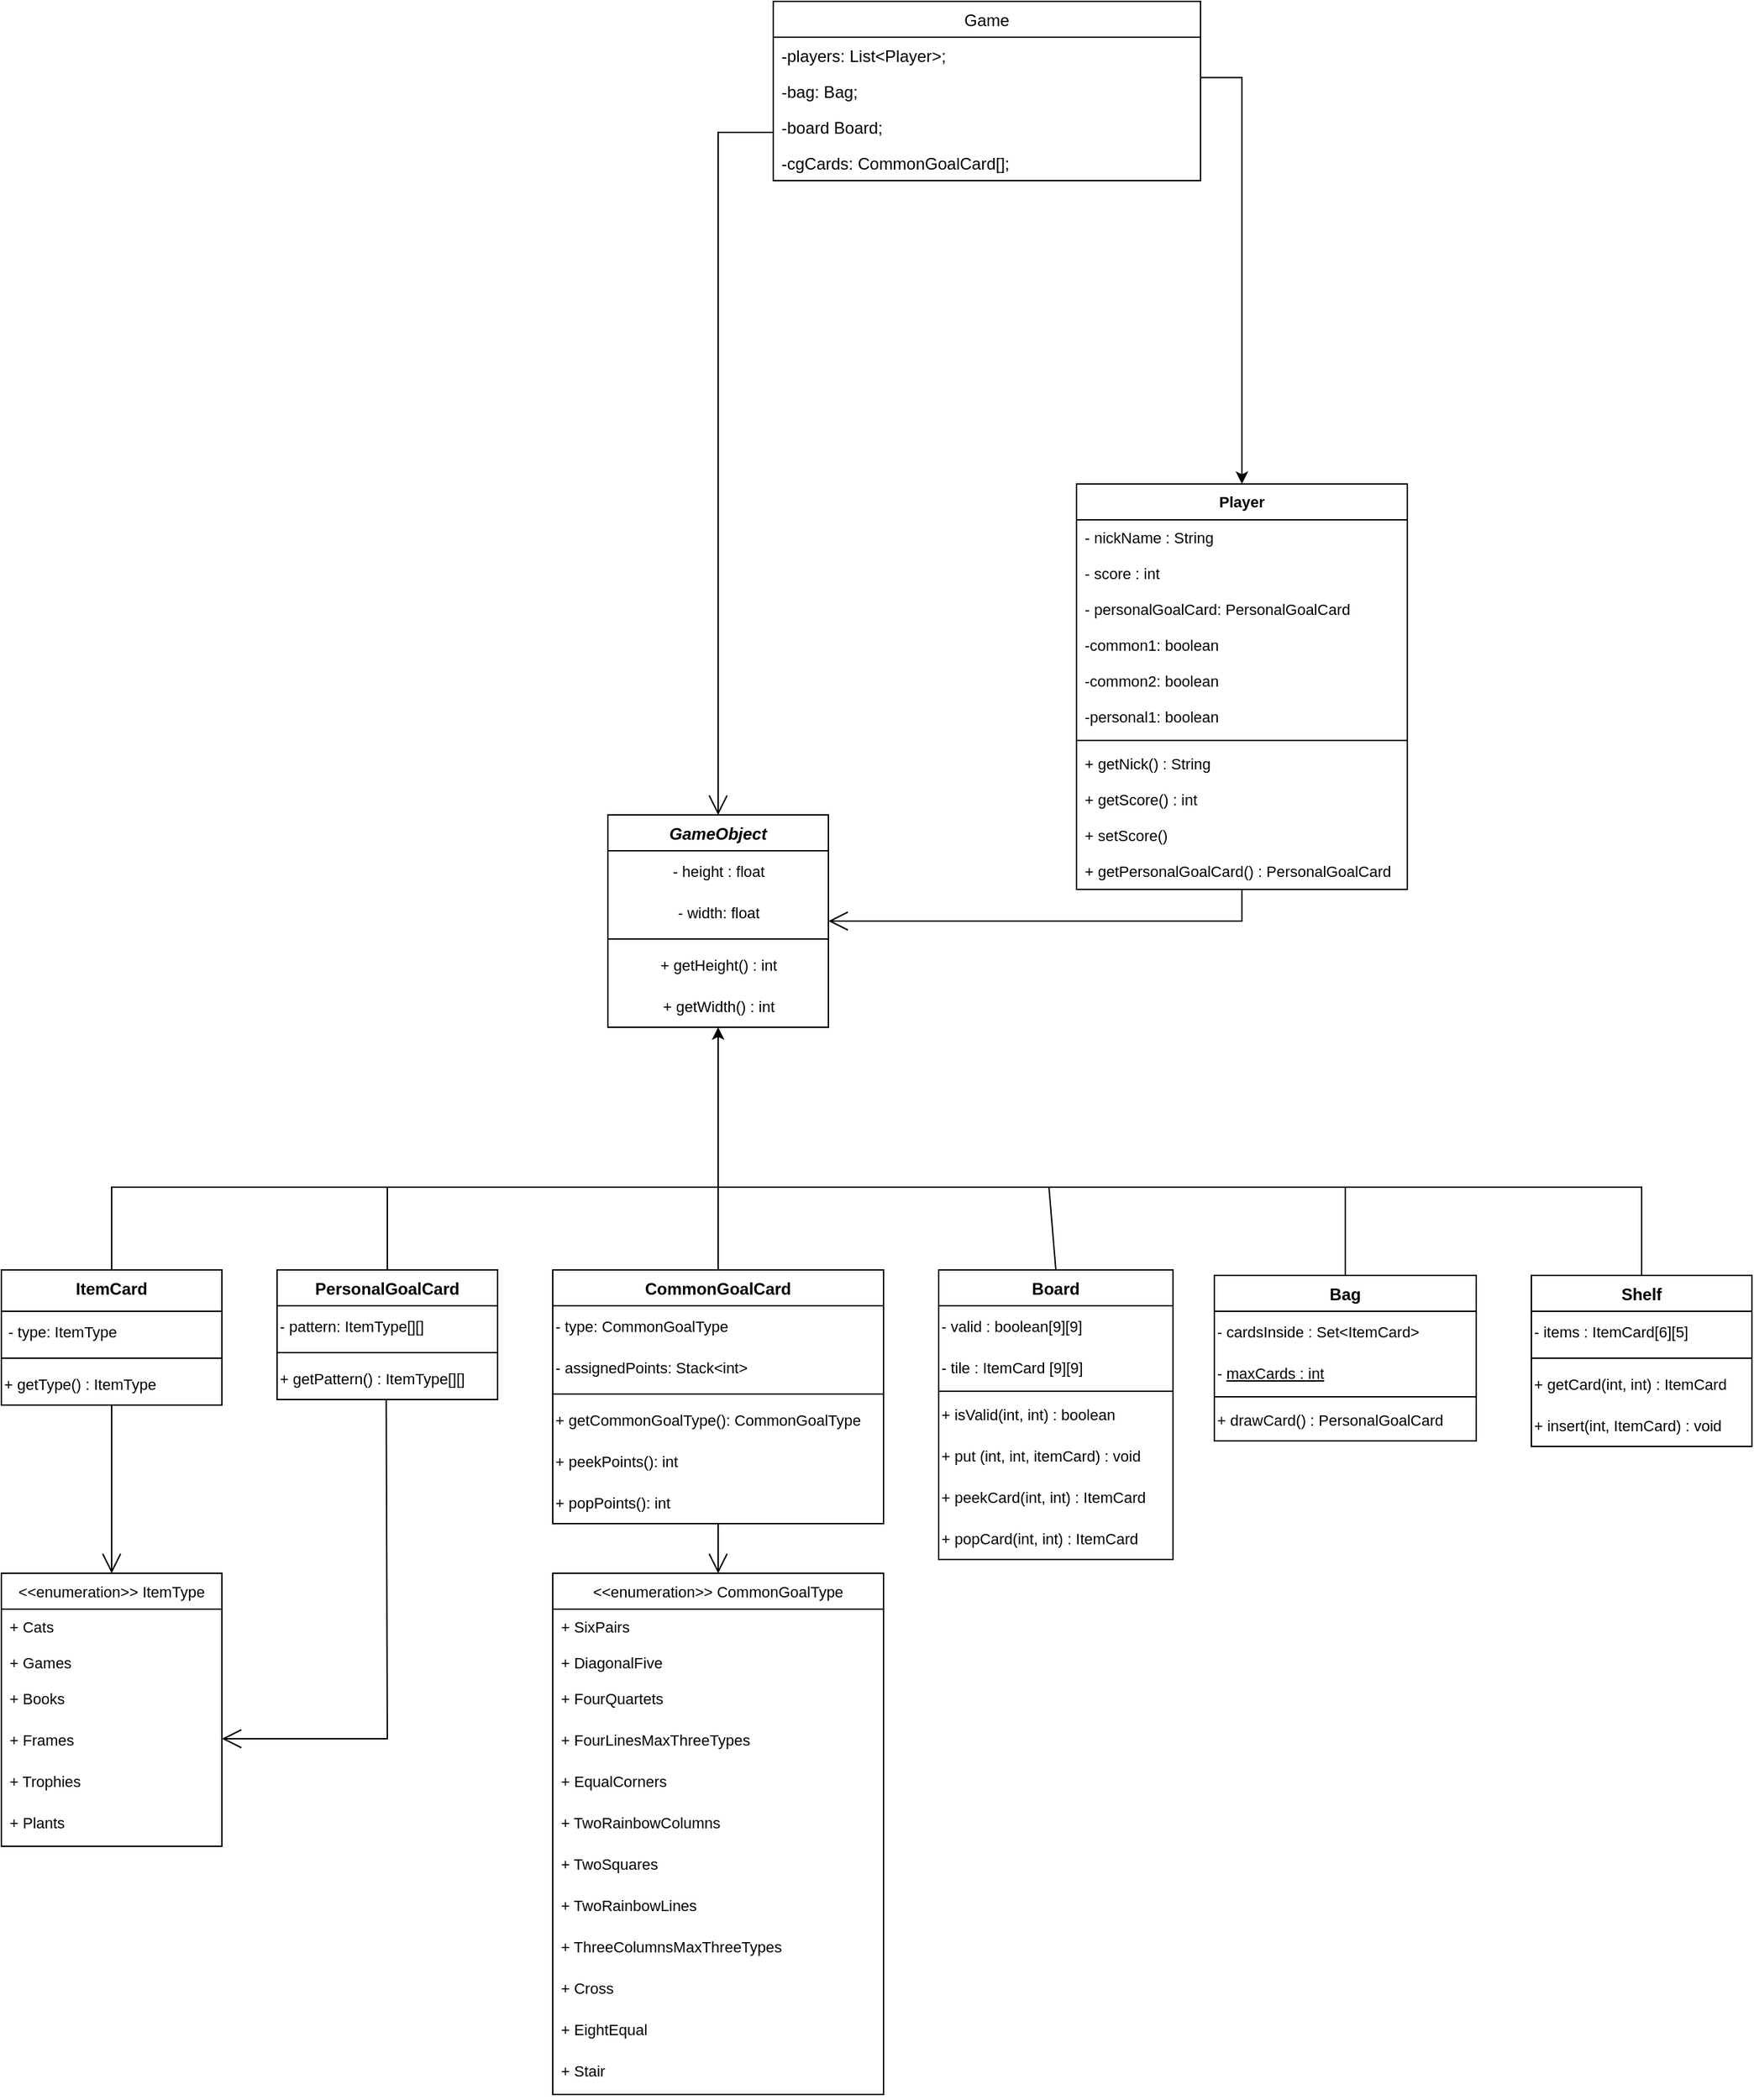 <mxfile version="20.5.3" type="embed"><diagram id="C5RBs43oDa-KdzZeNtuy" name="Page-1"><mxGraphModel dx="943" dy="4130" grid="1" gridSize="10" guides="1" tooltips="1" connect="1" arrows="1" fold="1" page="1" pageScale="1" pageWidth="4681" pageHeight="3300" math="0" shadow="0"><root><mxCell id="WIyWlLk6GJQsqaUBKTNV-0"/><mxCell id="WIyWlLk6GJQsqaUBKTNV-1" parent="WIyWlLk6GJQsqaUBKTNV-0"/><mxCell id="zkfFHV4jXpPFQw0GAbJ--0" value="GameObject" style="swimlane;fontStyle=3;align=center;verticalAlign=top;childLayout=stackLayout;horizontal=1;startSize=26;horizontalStack=0;resizeParent=1;resizeLast=0;collapsible=1;marginBottom=0;rounded=0;shadow=0;strokeWidth=1;" parent="WIyWlLk6GJQsqaUBKTNV-1" vertex="1"><mxGeometry x="760" y="330" width="160" height="154" as="geometry"><mxRectangle x="760" y="330" width="160" height="26" as="alternateBounds"/></mxGeometry></mxCell><mxCell id="217" value="- height : float" style="text;html=1;align=center;verticalAlign=middle;resizable=0;points=[];autosize=1;strokeColor=none;fillColor=none;fontSize=11;" parent="zkfFHV4jXpPFQw0GAbJ--0" vertex="1"><mxGeometry y="26" width="160" height="30" as="geometry"/></mxCell><mxCell id="218" value="- width: float" style="text;html=1;align=center;verticalAlign=middle;resizable=0;points=[];autosize=1;strokeColor=none;fillColor=none;fontSize=11;" parent="zkfFHV4jXpPFQw0GAbJ--0" vertex="1"><mxGeometry y="56" width="160" height="30" as="geometry"/></mxCell><mxCell id="zkfFHV4jXpPFQw0GAbJ--4" value="" style="line;html=1;strokeWidth=1;align=left;verticalAlign=middle;spacingTop=-1;spacingLeft=3;spacingRight=3;rotatable=0;labelPosition=right;points=[];portConstraint=eastwest;" parent="zkfFHV4jXpPFQw0GAbJ--0" vertex="1"><mxGeometry y="86" width="160" height="8" as="geometry"/></mxCell><mxCell id="219" value="+ getHeight() : int" style="text;html=1;align=center;verticalAlign=middle;resizable=0;points=[];autosize=1;strokeColor=none;fillColor=none;fontSize=11;" parent="zkfFHV4jXpPFQw0GAbJ--0" vertex="1"><mxGeometry y="94" width="160" height="30" as="geometry"/></mxCell><mxCell id="220" value="+ getWidth() : int" style="text;html=1;align=center;verticalAlign=middle;resizable=0;points=[];autosize=1;strokeColor=none;fillColor=none;fontSize=11;" parent="zkfFHV4jXpPFQw0GAbJ--0" vertex="1"><mxGeometry y="124" width="160" height="30" as="geometry"/></mxCell><mxCell id="31" value="PersonalGoalCard" style="swimlane;fontStyle=1;align=center;verticalAlign=top;childLayout=stackLayout;horizontal=1;startSize=26;horizontalStack=0;resizeParent=1;resizeParentMax=0;resizeLast=0;collapsible=1;marginBottom=0;" parent="WIyWlLk6GJQsqaUBKTNV-1" vertex="1"><mxGeometry x="520" y="660" width="160" height="94" as="geometry"/></mxCell><mxCell id="211" value="- pattern: ItemType[][]" style="text;html=1;align=left;verticalAlign=middle;resizable=0;points=[];autosize=1;strokeColor=none;fillColor=none;fontSize=11;" parent="31" vertex="1"><mxGeometry y="26" width="160" height="30" as="geometry"/></mxCell><mxCell id="33" value="" style="line;strokeWidth=1;fillColor=none;align=left;verticalAlign=middle;spacingTop=-1;spacingLeft=3;spacingRight=3;rotatable=0;labelPosition=right;points=[];portConstraint=eastwest;strokeColor=inherit;" parent="31" vertex="1"><mxGeometry y="56" width="160" height="8" as="geometry"/></mxCell><mxCell id="214" value="+ getPattern() : ItemType[][]" style="text;html=1;align=left;verticalAlign=middle;resizable=0;points=[];autosize=1;strokeColor=none;fillColor=none;fontSize=11;" parent="31" vertex="1"><mxGeometry y="64" width="160" height="30" as="geometry"/></mxCell><mxCell id="39" value="Board" style="swimlane;fontStyle=1;align=center;verticalAlign=top;childLayout=stackLayout;horizontal=1;startSize=26;horizontalStack=0;resizeParent=1;resizeParentMax=0;resizeLast=0;collapsible=1;marginBottom=0;" parent="WIyWlLk6GJQsqaUBKTNV-1" vertex="1"><mxGeometry x="1000" y="660" width="170" height="210" as="geometry"/></mxCell><mxCell id="192" value="- valid : boolean[9][9]" style="text;html=1;align=left;verticalAlign=middle;resizable=0;points=[];autosize=1;strokeColor=none;fillColor=none;fontSize=11;" parent="39" vertex="1"><mxGeometry y="26" width="170" height="30" as="geometry"/></mxCell><mxCell id="193" value="- tile : ItemCard [9][9]" style="text;html=1;align=left;verticalAlign=middle;resizable=0;points=[];autosize=1;strokeColor=none;fillColor=none;fontSize=11;" parent="39" vertex="1"><mxGeometry y="56" width="170" height="30" as="geometry"/></mxCell><mxCell id="41" value="" style="line;strokeWidth=1;fillColor=none;align=left;verticalAlign=middle;spacingTop=-1;spacingLeft=3;spacingRight=3;rotatable=0;labelPosition=right;points=[];portConstraint=eastwest;strokeColor=inherit;" parent="39" vertex="1"><mxGeometry y="86" width="170" height="4" as="geometry"/></mxCell><mxCell id="202" value="+ isValid(int, int) : boolean" style="text;html=1;align=left;verticalAlign=middle;resizable=0;points=[];autosize=1;strokeColor=none;fillColor=none;fontSize=11;" parent="39" vertex="1"><mxGeometry y="90" width="170" height="30" as="geometry"/></mxCell><mxCell id="262" value="+ put (int, int, itemCard) : void" style="text;html=1;align=left;verticalAlign=middle;resizable=0;points=[];autosize=1;strokeColor=none;fillColor=none;fontSize=11;" vertex="1" parent="39"><mxGeometry y="120" width="170" height="30" as="geometry"/></mxCell><mxCell id="203" value="+ peekCard(int, int) : ItemCard" style="text;html=1;align=left;verticalAlign=middle;resizable=0;points=[];autosize=1;strokeColor=none;fillColor=none;fontSize=11;" parent="39" vertex="1"><mxGeometry y="150" width="170" height="30" as="geometry"/></mxCell><mxCell id="204" value="+ popCard(int, int) : ItemCard" style="text;html=1;align=left;verticalAlign=middle;resizable=0;points=[];autosize=1;strokeColor=none;fillColor=none;fontSize=11;" parent="39" vertex="1"><mxGeometry y="180" width="170" height="30" as="geometry"/></mxCell><mxCell id="43" value="Bag" style="swimlane;fontStyle=1;align=center;verticalAlign=top;childLayout=stackLayout;horizontal=1;startSize=26;horizontalStack=0;resizeParent=1;resizeParentMax=0;resizeLast=0;collapsible=1;marginBottom=0;" parent="WIyWlLk6GJQsqaUBKTNV-1" vertex="1"><mxGeometry x="1200" y="664" width="190" height="120" as="geometry"><mxRectangle x="860" y="749" width="60" height="30" as="alternateBounds"/></mxGeometry></mxCell><mxCell id="145" value="- cardsInside : Set&amp;lt;ItemCard&amp;gt;" style="text;html=1;align=left;verticalAlign=middle;resizable=0;points=[];autosize=1;strokeColor=none;fillColor=none;fontSize=11;" parent="43" vertex="1"><mxGeometry y="26" width="190" height="30" as="geometry"/></mxCell><mxCell id="147" value="- &lt;u&gt;maxCards : int&lt;/u&gt;" style="text;html=1;align=left;verticalAlign=middle;resizable=0;points=[];autosize=1;strokeColor=none;fillColor=none;fontSize=11;" parent="43" vertex="1"><mxGeometry y="56" width="190" height="30" as="geometry"/></mxCell><mxCell id="45" value="" style="line;strokeWidth=1;fillColor=none;align=left;verticalAlign=middle;spacingTop=-1;spacingLeft=3;spacingRight=3;rotatable=0;labelPosition=right;points=[];portConstraint=eastwest;strokeColor=inherit;" parent="43" vertex="1"><mxGeometry y="86" width="190" height="4" as="geometry"/></mxCell><mxCell id="158" value="+ drawCard() : PersonalGoalCard" style="text;html=1;align=left;verticalAlign=middle;resizable=0;points=[];autosize=1;strokeColor=none;fillColor=none;fontSize=11;" parent="43" vertex="1"><mxGeometry y="90" width="190" height="30" as="geometry"/></mxCell><mxCell id="51" value="Shelf" style="swimlane;fontStyle=1;align=center;verticalAlign=top;childLayout=stackLayout;horizontal=1;startSize=26;horizontalStack=0;resizeParent=1;resizeParentMax=0;resizeLast=0;collapsible=1;marginBottom=0;" parent="WIyWlLk6GJQsqaUBKTNV-1" vertex="1"><mxGeometry x="1430" y="664" width="160" height="124" as="geometry"/></mxCell><mxCell id="198" value="- items : ItemCard[6][5]" style="text;html=1;align=left;verticalAlign=middle;resizable=0;points=[];autosize=1;strokeColor=none;fillColor=none;fontSize=11;" parent="51" vertex="1"><mxGeometry y="26" width="160" height="30" as="geometry"/></mxCell><mxCell id="53" value="" style="line;strokeWidth=1;fillColor=none;align=left;verticalAlign=middle;spacingTop=-1;spacingLeft=3;spacingRight=3;rotatable=0;labelPosition=right;points=[];portConstraint=eastwest;strokeColor=inherit;" parent="51" vertex="1"><mxGeometry y="56" width="160" height="8" as="geometry"/></mxCell><mxCell id="205" value="+ getCard(int, int) : ItemCard" style="text;html=1;align=left;verticalAlign=middle;resizable=0;points=[];autosize=1;strokeColor=none;fillColor=none;fontSize=11;" parent="51" vertex="1"><mxGeometry y="64" width="160" height="30" as="geometry"/></mxCell><mxCell id="206" value="+ insert(int, ItemCard) : void" style="text;html=1;align=left;verticalAlign=middle;resizable=0;points=[];autosize=1;strokeColor=none;fillColor=none;fontSize=11;" parent="51" vertex="1"><mxGeometry y="94" width="160" height="30" as="geometry"/></mxCell><mxCell id="55" value="ItemCard" style="swimlane;fontStyle=1;align=center;verticalAlign=top;childLayout=stackLayout;horizontal=1;startSize=30;horizontalStack=0;resizeParent=1;resizeParentMax=0;resizeLast=0;collapsible=1;marginBottom=0;" parent="WIyWlLk6GJQsqaUBKTNV-1" vertex="1"><mxGeometry x="320" y="660" width="160" height="98" as="geometry"><mxRectangle x="260" y="970" width="110" height="30" as="alternateBounds"/></mxGeometry></mxCell><mxCell id="207" value="&amp;nbsp;- type: ItemType" style="text;html=1;align=left;verticalAlign=middle;resizable=0;points=[];autosize=1;strokeColor=none;fillColor=none;fontSize=11;" parent="55" vertex="1"><mxGeometry y="30" width="160" height="30" as="geometry"/></mxCell><mxCell id="56" value="" style="line;strokeWidth=1;fillColor=none;align=left;verticalAlign=middle;spacingTop=-1;spacingLeft=3;spacingRight=3;rotatable=0;labelPosition=right;points=[];portConstraint=eastwest;strokeColor=inherit;" parent="55" vertex="1"><mxGeometry y="60" width="160" height="8" as="geometry"/></mxCell><mxCell id="223" value="+ getType() : ItemType" style="text;html=1;align=left;verticalAlign=middle;resizable=0;points=[];autosize=1;strokeColor=none;fillColor=none;fontSize=11;" parent="55" vertex="1"><mxGeometry y="68" width="160" height="30" as="geometry"/></mxCell><mxCell id="57" value="CommonGoalCard" style="swimlane;fontStyle=1;align=center;verticalAlign=top;childLayout=stackLayout;horizontal=1;startSize=26;horizontalStack=0;resizeParent=1;resizeParentMax=0;resizeLast=0;collapsible=1;marginBottom=0;" parent="WIyWlLk6GJQsqaUBKTNV-1" vertex="1"><mxGeometry x="720" y="660" width="240" height="184" as="geometry"/></mxCell><mxCell id="208" value="- type: CommonGoalType" style="text;html=1;align=left;verticalAlign=middle;resizable=0;points=[];autosize=1;strokeColor=none;fillColor=none;fontSize=11;" parent="57" vertex="1"><mxGeometry y="26" width="240" height="30" as="geometry"/></mxCell><mxCell id="209" value="- assignedPoints: Stack&amp;lt;int&amp;gt;" style="text;html=1;align=left;verticalAlign=middle;resizable=0;points=[];autosize=1;strokeColor=none;fillColor=none;fontSize=11;" parent="57" vertex="1"><mxGeometry y="56" width="240" height="30" as="geometry"/></mxCell><mxCell id="58" value="" style="line;strokeWidth=1;fillColor=none;align=left;verticalAlign=middle;spacingTop=-1;spacingLeft=3;spacingRight=3;rotatable=0;labelPosition=right;points=[];portConstraint=eastwest;strokeColor=inherit;" parent="57" vertex="1"><mxGeometry y="86" width="240" height="8" as="geometry"/></mxCell><mxCell id="221" value="+ getCommonGoalType(): CommonGoalType" style="text;html=1;align=left;verticalAlign=middle;resizable=0;points=[];autosize=1;strokeColor=none;fillColor=none;fontSize=11;" parent="57" vertex="1"><mxGeometry y="94" width="240" height="30" as="geometry"/></mxCell><mxCell id="222" value="+ peekPoints(): int" style="text;html=1;align=left;verticalAlign=middle;resizable=0;points=[];autosize=1;strokeColor=none;fillColor=none;fontSize=11;" parent="57" vertex="1"><mxGeometry y="124" width="240" height="30" as="geometry"/></mxCell><mxCell id="224" value="+ popPoints(): int" style="text;html=1;align=left;verticalAlign=middle;resizable=0;points=[];autosize=1;strokeColor=none;fillColor=none;fontSize=11;" parent="57" vertex="1"><mxGeometry y="154" width="240" height="30" as="geometry"/></mxCell><mxCell id="73" value="&lt;&lt;enumeration&gt;&gt; ItemType" style="swimlane;fontStyle=0;childLayout=stackLayout;horizontal=1;startSize=26;fillColor=none;horizontalStack=0;resizeParent=1;resizeParentMax=0;resizeLast=0;collapsible=1;marginBottom=0;fontSize=11;" parent="WIyWlLk6GJQsqaUBKTNV-1" vertex="1"><mxGeometry x="320" y="880" width="160" height="198" as="geometry"><mxRectangle x="270" y="1080" width="190" height="30" as="alternateBounds"/></mxGeometry></mxCell><mxCell id="74" value="+ Cats" style="text;strokeColor=none;fillColor=none;align=left;verticalAlign=top;spacingLeft=4;spacingRight=4;overflow=hidden;rotatable=0;points=[[0,0.5],[1,0.5]];portConstraint=eastwest;fontSize=11;" parent="73" vertex="1"><mxGeometry y="26" width="160" height="26" as="geometry"/></mxCell><mxCell id="75" value="+ Games" style="text;strokeColor=none;fillColor=none;align=left;verticalAlign=top;spacingLeft=4;spacingRight=4;overflow=hidden;rotatable=0;points=[[0,0.5],[1,0.5]];portConstraint=eastwest;fontSize=11;" parent="73" vertex="1"><mxGeometry y="52" width="160" height="26" as="geometry"/></mxCell><mxCell id="76" value="+ Books" style="text;strokeColor=none;fillColor=none;align=left;verticalAlign=top;spacingLeft=4;spacingRight=4;overflow=hidden;rotatable=0;points=[[0,0.5],[1,0.5]];portConstraint=eastwest;fontSize=11;" parent="73" vertex="1"><mxGeometry y="78" width="160" height="30" as="geometry"/></mxCell><mxCell id="80" value="+ Frames" style="text;strokeColor=none;fillColor=none;align=left;verticalAlign=top;spacingLeft=4;spacingRight=4;overflow=hidden;rotatable=0;points=[[0,0.5],[1,0.5]];portConstraint=eastwest;fontSize=11;" parent="73" vertex="1"><mxGeometry y="108" width="160" height="30" as="geometry"/></mxCell><mxCell id="81" value="+ Trophies" style="text;strokeColor=none;fillColor=none;align=left;verticalAlign=top;spacingLeft=4;spacingRight=4;overflow=hidden;rotatable=0;points=[[0,0.5],[1,0.5]];portConstraint=eastwest;fontSize=11;" parent="73" vertex="1"><mxGeometry y="138" width="160" height="30" as="geometry"/></mxCell><mxCell id="82" value="+ Plants" style="text;strokeColor=none;fillColor=none;align=left;verticalAlign=top;spacingLeft=4;spacingRight=4;overflow=hidden;rotatable=0;points=[[0,0.5],[1,0.5]];portConstraint=eastwest;fontSize=11;" parent="73" vertex="1"><mxGeometry y="168" width="160" height="30" as="geometry"/></mxCell><mxCell id="77" value="" style="endArrow=open;endFill=1;endSize=12;html=1;rounded=0;strokeColor=default;fontSize=11;entryX=0.5;entryY=0;entryDx=0;entryDy=0;exitX=0.5;exitY=1;exitDx=0;exitDy=0;" parent="WIyWlLk6GJQsqaUBKTNV-1" source="55" target="73" edge="1"><mxGeometry width="160" relative="1" as="geometry"><mxPoint x="290" y="640" as="sourcePoint"/><mxPoint x="450" y="640" as="targetPoint"/></mxGeometry></mxCell><mxCell id="121" value="&lt;&lt;enumeration&gt;&gt; CommonGoalType" style="swimlane;fontStyle=0;childLayout=stackLayout;horizontal=1;startSize=26;fillColor=none;horizontalStack=0;resizeParent=1;resizeParentMax=0;resizeLast=0;collapsible=1;marginBottom=0;fontSize=11;" parent="WIyWlLk6GJQsqaUBKTNV-1" vertex="1"><mxGeometry x="720" y="880" width="240" height="378" as="geometry"><mxRectangle x="270" y="1080" width="190" height="30" as="alternateBounds"/></mxGeometry></mxCell><mxCell id="122" value="+ SixPairs" style="text;strokeColor=none;fillColor=none;align=left;verticalAlign=top;spacingLeft=4;spacingRight=4;overflow=hidden;rotatable=0;points=[[0,0.5],[1,0.5]];portConstraint=eastwest;fontSize=11;" parent="121" vertex="1"><mxGeometry y="26" width="240" height="26" as="geometry"/></mxCell><mxCell id="123" value="+ DiagonalFive" style="text;strokeColor=none;fillColor=none;align=left;verticalAlign=top;spacingLeft=4;spacingRight=4;overflow=hidden;rotatable=0;points=[[0,0.5],[1,0.5]];portConstraint=eastwest;fontSize=11;" parent="121" vertex="1"><mxGeometry y="52" width="240" height="26" as="geometry"/></mxCell><mxCell id="124" value="+ FourQuartets" style="text;strokeColor=none;fillColor=none;align=left;verticalAlign=top;spacingLeft=4;spacingRight=4;overflow=hidden;rotatable=0;points=[[0,0.5],[1,0.5]];portConstraint=eastwest;fontSize=11;" parent="121" vertex="1"><mxGeometry y="78" width="240" height="30" as="geometry"/></mxCell><mxCell id="125" value="+ FourLinesMaxThreeTypes" style="text;strokeColor=none;fillColor=none;align=left;verticalAlign=top;spacingLeft=4;spacingRight=4;overflow=hidden;rotatable=0;points=[[0,0.5],[1,0.5]];portConstraint=eastwest;fontSize=11;" parent="121" vertex="1"><mxGeometry y="108" width="240" height="30" as="geometry"/></mxCell><mxCell id="126" value="+ EqualCorners" style="text;strokeColor=none;fillColor=none;align=left;verticalAlign=top;spacingLeft=4;spacingRight=4;overflow=hidden;rotatable=0;points=[[0,0.5],[1,0.5]];portConstraint=eastwest;fontSize=11;" parent="121" vertex="1"><mxGeometry y="138" width="240" height="30" as="geometry"/></mxCell><mxCell id="127" value="+ TwoRainbowColumns" style="text;strokeColor=none;fillColor=none;align=left;verticalAlign=top;spacingLeft=4;spacingRight=4;overflow=hidden;rotatable=0;points=[[0,0.5],[1,0.5]];portConstraint=eastwest;fontSize=11;" parent="121" vertex="1"><mxGeometry y="168" width="240" height="30" as="geometry"/></mxCell><mxCell id="131" value="+ TwoSquares" style="text;strokeColor=none;fillColor=none;align=left;verticalAlign=top;spacingLeft=4;spacingRight=4;overflow=hidden;rotatable=0;points=[[0,0.5],[1,0.5]];portConstraint=eastwest;fontSize=11;" parent="121" vertex="1"><mxGeometry y="198" width="240" height="30" as="geometry"/></mxCell><mxCell id="132" value="+ TwoRainbowLines" style="text;strokeColor=none;fillColor=none;align=left;verticalAlign=top;spacingLeft=4;spacingRight=4;overflow=hidden;rotatable=0;points=[[0,0.5],[1,0.5]];portConstraint=eastwest;fontSize=11;" parent="121" vertex="1"><mxGeometry y="228" width="240" height="30" as="geometry"/></mxCell><mxCell id="133" value="+ ThreeColumnsMaxThreeTypes" style="text;strokeColor=none;fillColor=none;align=left;verticalAlign=top;spacingLeft=4;spacingRight=4;overflow=hidden;rotatable=0;points=[[0,0.5],[1,0.5]];portConstraint=eastwest;fontSize=11;" parent="121" vertex="1"><mxGeometry y="258" width="240" height="30" as="geometry"/></mxCell><mxCell id="134" value="+ Cross" style="text;strokeColor=none;fillColor=none;align=left;verticalAlign=top;spacingLeft=4;spacingRight=4;overflow=hidden;rotatable=0;points=[[0,0.5],[1,0.5]];portConstraint=eastwest;fontSize=11;" parent="121" vertex="1"><mxGeometry y="288" width="240" height="30" as="geometry"/></mxCell><mxCell id="135" value="+ EightEqual" style="text;strokeColor=none;fillColor=none;align=left;verticalAlign=top;spacingLeft=4;spacingRight=4;overflow=hidden;rotatable=0;points=[[0,0.5],[1,0.5]];portConstraint=eastwest;fontSize=11;" parent="121" vertex="1"><mxGeometry y="318" width="240" height="30" as="geometry"/></mxCell><mxCell id="136" value="+ Stair" style="text;strokeColor=none;fillColor=none;align=left;verticalAlign=top;spacingLeft=4;spacingRight=4;overflow=hidden;rotatable=0;points=[[0,0.5],[1,0.5]];portConstraint=eastwest;fontSize=11;" parent="121" vertex="1"><mxGeometry y="348" width="240" height="30" as="geometry"/></mxCell><mxCell id="128" value="" style="endArrow=open;endFill=1;endSize=12;html=1;rounded=0;strokeColor=default;fontSize=11;exitX=0.5;exitY=1;exitDx=0;exitDy=0;entryX=0.5;entryY=0;entryDx=0;entryDy=0;" parent="WIyWlLk6GJQsqaUBKTNV-1" source="57" target="121" edge="1"><mxGeometry width="160" relative="1" as="geometry"><mxPoint x="590" y="710" as="sourcePoint"/><mxPoint x="750" y="710" as="targetPoint"/></mxGeometry></mxCell><mxCell id="181" value="Player" style="swimlane;fontStyle=1;align=center;verticalAlign=top;childLayout=stackLayout;horizontal=1;startSize=26;horizontalStack=0;resizeParent=1;resizeParentMax=0;resizeLast=0;collapsible=1;marginBottom=0;fontSize=11;" parent="WIyWlLk6GJQsqaUBKTNV-1" vertex="1"><mxGeometry x="1100" y="90" width="240" height="294" as="geometry"/></mxCell><mxCell id="182" value="- nickName : String" style="text;strokeColor=none;fillColor=none;align=left;verticalAlign=top;spacingLeft=4;spacingRight=4;overflow=hidden;rotatable=0;points=[[0,0.5],[1,0.5]];portConstraint=eastwest;fontSize=11;" parent="181" vertex="1"><mxGeometry y="26" width="240" height="26" as="geometry"/></mxCell><mxCell id="186" value="- score : int" style="text;strokeColor=none;fillColor=none;align=left;verticalAlign=top;spacingLeft=4;spacingRight=4;overflow=hidden;rotatable=0;points=[[0,0.5],[1,0.5]];portConstraint=eastwest;fontSize=11;" parent="181" vertex="1"><mxGeometry y="52" width="240" height="26" as="geometry"/></mxCell><mxCell id="215" value="- personalGoalCard: PersonalGoalCard" style="text;strokeColor=none;fillColor=none;align=left;verticalAlign=top;spacingLeft=4;spacingRight=4;overflow=hidden;rotatable=0;points=[[0,0.5],[1,0.5]];portConstraint=eastwest;fontSize=11;" parent="181" vertex="1"><mxGeometry y="78" width="240" height="26" as="geometry"/></mxCell><mxCell id="263" value="-common1: boolean" style="text;strokeColor=none;fillColor=none;align=left;verticalAlign=top;spacingLeft=4;spacingRight=4;overflow=hidden;rotatable=0;points=[[0,0.5],[1,0.5]];portConstraint=eastwest;fontSize=11;" vertex="1" parent="181"><mxGeometry y="104" width="240" height="26" as="geometry"/></mxCell><mxCell id="264" value="-common2: boolean" style="text;strokeColor=none;fillColor=none;align=left;verticalAlign=top;spacingLeft=4;spacingRight=4;overflow=hidden;rotatable=0;points=[[0,0.5],[1,0.5]];portConstraint=eastwest;fontSize=11;" vertex="1" parent="181"><mxGeometry y="130" width="240" height="26" as="geometry"/></mxCell><mxCell id="265" value="-personal1: boolean" style="text;strokeColor=none;fillColor=none;align=left;verticalAlign=top;spacingLeft=4;spacingRight=4;overflow=hidden;rotatable=0;points=[[0,0.5],[1,0.5]];portConstraint=eastwest;fontSize=11;" vertex="1" parent="181"><mxGeometry y="156" width="240" height="26" as="geometry"/></mxCell><mxCell id="183" value="" style="line;strokeWidth=1;fillColor=none;align=left;verticalAlign=middle;spacingTop=-1;spacingLeft=3;spacingRight=3;rotatable=0;labelPosition=right;points=[];portConstraint=eastwest;strokeColor=inherit;fontSize=11;" parent="181" vertex="1"><mxGeometry y="182" width="240" height="8" as="geometry"/></mxCell><mxCell id="199" value="+ getNick() : String" style="text;strokeColor=none;fillColor=none;align=left;verticalAlign=top;spacingLeft=4;spacingRight=4;overflow=hidden;rotatable=0;points=[[0,0.5],[1,0.5]];portConstraint=eastwest;fontSize=11;" parent="181" vertex="1"><mxGeometry y="190" width="240" height="26" as="geometry"/></mxCell><mxCell id="184" value="+ getScore() : int" style="text;strokeColor=none;fillColor=none;align=left;verticalAlign=top;spacingLeft=4;spacingRight=4;overflow=hidden;rotatable=0;points=[[0,0.5],[1,0.5]];portConstraint=eastwest;fontSize=11;" parent="181" vertex="1"><mxGeometry y="216" width="240" height="26" as="geometry"/></mxCell><mxCell id="225" value="+ setScore()" style="text;strokeColor=none;fillColor=none;align=left;verticalAlign=top;spacingLeft=4;spacingRight=4;overflow=hidden;rotatable=0;points=[[0,0.5],[1,0.5]];portConstraint=eastwest;fontSize=11;" parent="181" vertex="1"><mxGeometry y="242" width="240" height="26" as="geometry"/></mxCell><mxCell id="216" value="+ getPersonalGoalCard() : PersonalGoalCard" style="text;strokeColor=none;fillColor=none;align=left;verticalAlign=top;spacingLeft=4;spacingRight=4;overflow=hidden;rotatable=0;points=[[0,0.5],[1,0.5]];portConstraint=eastwest;fontSize=11;" parent="181" vertex="1"><mxGeometry y="268" width="240" height="26" as="geometry"/></mxCell><mxCell id="233" value="" style="endArrow=open;endFill=1;endSize=12;html=1;rounded=0;exitX=0.495;exitY=1;exitDx=0;exitDy=0;exitPerimeter=0;" parent="WIyWlLk6GJQsqaUBKTNV-1" source="214" edge="1"><mxGeometry width="160" relative="1" as="geometry"><mxPoint x="560" y="840" as="sourcePoint"/><mxPoint x="480" y="1000" as="targetPoint"/><Array as="points"><mxPoint x="600" y="1000"/></Array></mxGeometry></mxCell><mxCell id="242" value="" style="endArrow=classic;html=1;rounded=0;exitX=0.5;exitY=0;exitDx=0;exitDy=0;" parent="WIyWlLk6GJQsqaUBKTNV-1" source="57" target="zkfFHV4jXpPFQw0GAbJ--0" edge="1"><mxGeometry width="50" height="50" relative="1" as="geometry"><mxPoint x="780" y="570" as="sourcePoint"/><mxPoint x="830" y="520" as="targetPoint"/></mxGeometry></mxCell><mxCell id="243" value="" style="endArrow=none;html=1;rounded=0;exitX=0.5;exitY=0;exitDx=0;exitDy=0;" parent="WIyWlLk6GJQsqaUBKTNV-1" source="31" edge="1"><mxGeometry width="50" height="50" relative="1" as="geometry"><mxPoint x="630" y="630" as="sourcePoint"/><mxPoint x="840" y="600" as="targetPoint"/><Array as="points"><mxPoint x="600" y="600"/></Array></mxGeometry></mxCell><mxCell id="244" value="" style="endArrow=none;html=1;rounded=0;exitX=0.5;exitY=0;exitDx=0;exitDy=0;" parent="WIyWlLk6GJQsqaUBKTNV-1" source="55" edge="1"><mxGeometry width="50" height="50" relative="1" as="geometry"><mxPoint x="480" y="590" as="sourcePoint"/><mxPoint x="600" y="600" as="targetPoint"/><Array as="points"><mxPoint x="400" y="600"/></Array></mxGeometry></mxCell><mxCell id="245" value="" style="endArrow=none;html=1;rounded=0;exitX=0.5;exitY=0;exitDx=0;exitDy=0;" parent="WIyWlLk6GJQsqaUBKTNV-1" source="39" edge="1"><mxGeometry width="50" height="50" relative="1" as="geometry"><mxPoint x="1010" y="670" as="sourcePoint"/><mxPoint x="840" y="600" as="targetPoint"/><Array as="points"><mxPoint x="1080" y="600"/></Array></mxGeometry></mxCell><mxCell id="246" value="" style="endArrow=none;html=1;rounded=0;exitX=0.5;exitY=0;exitDx=0;exitDy=0;" parent="WIyWlLk6GJQsqaUBKTNV-1" source="43" edge="1"><mxGeometry width="50" height="50" relative="1" as="geometry"><mxPoint x="1010" y="670" as="sourcePoint"/><mxPoint x="1080" y="600" as="targetPoint"/><Array as="points"><mxPoint x="1295" y="600"/></Array></mxGeometry></mxCell><mxCell id="247" value="" style="endArrow=none;html=1;rounded=0;entryX=0.5;entryY=0;entryDx=0;entryDy=0;" parent="WIyWlLk6GJQsqaUBKTNV-1" target="51" edge="1"><mxGeometry width="50" height="50" relative="1" as="geometry"><mxPoint x="1280" y="600" as="sourcePoint"/><mxPoint x="1480" y="650" as="targetPoint"/><Array as="points"><mxPoint x="1510" y="600"/></Array></mxGeometry></mxCell><mxCell id="248" value="" style="endArrow=open;endFill=1;endSize=12;html=1;rounded=0;" parent="WIyWlLk6GJQsqaUBKTNV-1" source="181" target="zkfFHV4jXpPFQw0GAbJ--0" edge="1"><mxGeometry width="160" relative="1" as="geometry"><mxPoint x="1220" y="460" as="sourcePoint"/><mxPoint x="1000" y="230" as="targetPoint"/><Array as="points"><mxPoint x="1220" y="407"/></Array></mxGeometry></mxCell><mxCell id="249" value="Game" style="swimlane;fontStyle=0;childLayout=stackLayout;horizontal=1;startSize=26;fillColor=none;horizontalStack=0;resizeParent=1;resizeParentMax=0;resizeLast=0;collapsible=1;marginBottom=0;" vertex="1" parent="WIyWlLk6GJQsqaUBKTNV-1"><mxGeometry x="880" y="-260" width="310" height="130" as="geometry"/></mxCell><mxCell id="250" value="-players: List&lt;Player&gt;;" style="text;strokeColor=none;fillColor=none;align=left;verticalAlign=top;spacingLeft=4;spacingRight=4;overflow=hidden;rotatable=0;points=[[0,0.5],[1,0.5]];portConstraint=eastwest;" vertex="1" parent="249"><mxGeometry y="26" width="310" height="26" as="geometry"/></mxCell><mxCell id="255" value="-bag: Bag;" style="text;strokeColor=none;fillColor=none;align=left;verticalAlign=top;spacingLeft=4;spacingRight=4;overflow=hidden;rotatable=0;points=[[0,0.5],[1,0.5]];portConstraint=eastwest;" vertex="1" parent="249"><mxGeometry y="52" width="310" height="26" as="geometry"/></mxCell><mxCell id="256" value="-board Board;" style="text;strokeColor=none;fillColor=none;align=left;verticalAlign=top;spacingLeft=4;spacingRight=4;overflow=hidden;rotatable=0;points=[[0,0.5],[1,0.5]];portConstraint=eastwest;" vertex="1" parent="249"><mxGeometry y="78" width="310" height="26" as="geometry"/></mxCell><mxCell id="257" value="-cgCards: CommonGoalCard[];" style="text;strokeColor=none;fillColor=none;align=left;verticalAlign=top;spacingLeft=4;spacingRight=4;overflow=hidden;rotatable=0;points=[[0,0.5],[1,0.5]];portConstraint=eastwest;" vertex="1" parent="249"><mxGeometry y="104" width="310" height="26" as="geometry"/></mxCell><mxCell id="253" value="" style="endArrow=classic;html=1;rounded=0;exitX=1;exitY=0.126;exitDx=0;exitDy=0;exitPerimeter=0;entryX=0.5;entryY=0;entryDx=0;entryDy=0;edgeStyle=orthogonalEdgeStyle;" edge="1" parent="WIyWlLk6GJQsqaUBKTNV-1" target="181"><mxGeometry width="50" height="50" relative="1" as="geometry"><mxPoint x="1190" y="-204.724" as="sourcePoint"/><mxPoint x="630" y="480" as="targetPoint"/><Array as="points"><mxPoint x="1220" y="-205"/></Array></mxGeometry></mxCell><mxCell id="254" value="" style="endArrow=open;endFill=1;endSize=12;html=1;rounded=0;exitX=0;exitY=0.5;exitDx=0;exitDy=0;edgeStyle=orthogonalEdgeStyle;entryX=0.5;entryY=0;entryDx=0;entryDy=0;" edge="1" parent="WIyWlLk6GJQsqaUBKTNV-1" target="zkfFHV4jXpPFQw0GAbJ--0"><mxGeometry width="160" relative="1" as="geometry"><mxPoint x="880" y="-195.0" as="sourcePoint"/><mxPoint x="730" y="350" as="targetPoint"/><Array as="points"><mxPoint x="880" y="-165"/><mxPoint x="840" y="-165"/></Array></mxGeometry></mxCell></root></mxGraphModel></diagram></mxfile>